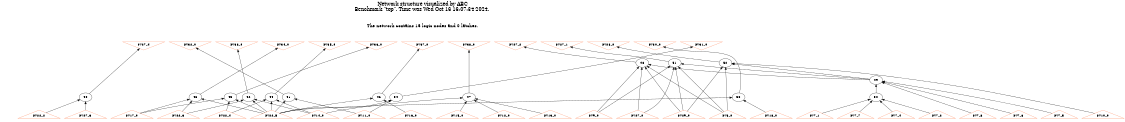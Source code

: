 # Network structure generated by ABC

digraph network {
size = "7.5,10";
center = true;
edge [dir = back];

{
  node [shape = plaintext];
  edge [style = invis];
  LevelTitle1 [label=""];
  LevelTitle2 [label=""];
  Level4 [label = ""];
  Level3 [label = ""];
  Level2 [label = ""];
  Level1 [label = ""];
  Level0 [label = ""];
  LevelTitle1 ->  LevelTitle2 ->  Level4 ->  Level3 ->  Level2 ->  Level1 ->  Level0;
}

{
  rank = same;
  LevelTitle1;
  title1 [shape=plaintext,
          fontsize=20,
          fontname = "Times-Roman",
          label="Network structure visualized by ABC\nBenchmark \"top\". Time was Wed Oct 16 16:07:34 2024. "
         ];
}

{
  rank = same;
  LevelTitle2;
  title2 [shape=plaintext,
          fontsize=18,
          fontname = "Times-Roman",
          label="The network contains 15 logic nodes and 0 latches.\n"
         ];
}

{
  rank = same;
  Level4;
  Node26 [label = "pv27_4", shape = invtriangle, color = coral, fillcolor = coral];
  Node27 [label = "pv32_0", shape = invtriangle, color = coral, fillcolor = coral];
  Node28 [label = "pv33_0", shape = invtriangle, color = coral, fillcolor = coral];
  Node29 [label = "pv34_0", shape = invtriangle, color = coral, fillcolor = coral];
  Node30 [label = "pv35_0", shape = invtriangle, color = coral, fillcolor = coral];
  Node31 [label = "pv36_0", shape = invtriangle, color = coral, fillcolor = coral];
  Node32 [label = "pv37_0", shape = invtriangle, color = coral, fillcolor = coral];
  Node33 [label = "pv38_0", shape = invtriangle, color = coral, fillcolor = coral];
  Node34 [label = "pv27_2", shape = invtriangle, color = coral, fillcolor = coral];
  Node35 [label = "pv27_1", shape = invtriangle, color = coral, fillcolor = coral];
  Node36 [label = "pv28_0", shape = invtriangle, color = coral, fillcolor = coral];
  Node37 [label = "pv30_0", shape = invtriangle, color = coral, fillcolor = coral];
  Node38 [label = "pv31_0", shape = invtriangle, color = coral, fillcolor = coral];
}

{
  rank = same;
  Level3;
  Node48 [label = "48\n", shape = ellipse];
  Node51 [label = "51\n", shape = ellipse];
  Node52 [label = "52\n", shape = ellipse];
}

{
  rank = same;
  Level2;
  Node49 [label = "49\n", shape = ellipse];
}

{
  rank = same;
  Level1;
  Node40 [label = "40\n", shape = ellipse];
  Node41 [label = "41\n", shape = ellipse];
  Node42 [label = "42\n", shape = ellipse];
  Node43 [label = "43\n", shape = ellipse];
  Node44 [label = "44\n", shape = ellipse];
  Node45 [label = "45\n", shape = ellipse];
  Node46 [label = "46\n", shape = ellipse];
  Node47 [label = "47\n", shape = ellipse];
  Node50 [label = "50\n", shape = ellipse];
  Node53 [label = "53\n", shape = ellipse];
  Node54 [label = "54\n", shape = ellipse];
}

{
  rank = same;
  Level0;
  Node1 [label = "pv27_3", shape = triangle, color = coral, fillcolor = coral];
  Node2 [label = "pv7_2", shape = triangle, color = coral, fillcolor = coral];
  Node3 [label = "pv7_1", shape = triangle, color = coral, fillcolor = coral];
  Node4 [label = "pv10_0", shape = triangle, color = coral, fillcolor = coral];
  Node5 [label = "pv11_0", shape = triangle, color = coral, fillcolor = coral];
  Node6 [label = "pv14_0", shape = triangle, color = coral, fillcolor = coral];
  Node7 [label = "pv22_5", shape = triangle, color = coral, fillcolor = coral];
  Node8 [label = "pv27_0", shape = triangle, color = coral, fillcolor = coral];
  Node9 [label = "pv7_7", shape = triangle, color = coral, fillcolor = coral];
  Node10 [label = "pv15_0", shape = triangle, color = coral, fillcolor = coral];
  Node11 [label = "pv22_4", shape = triangle, color = coral, fillcolor = coral];
  Node12 [label = "pv12_0", shape = triangle, color = coral, fillcolor = coral];
  Node13 [label = "pv29_0", shape = triangle, color = coral, fillcolor = coral];
  Node14 [label = "pv13_0", shape = triangle, color = coral, fillcolor = coral];
  Node15 [label = "pv7_4", shape = triangle, color = coral, fillcolor = coral];
  Node16 [label = "pv18_0", shape = triangle, color = coral, fillcolor = coral];
  Node17 [label = "pv7_3", shape = triangle, color = coral, fillcolor = coral];
  Node18 [label = "pv8_0", shape = triangle, color = coral, fillcolor = coral];
  Node19 [label = "pv7_6", shape = triangle, color = coral, fillcolor = coral];
  Node20 [label = "pv9_0", shape = triangle, color = coral, fillcolor = coral];
  Node21 [label = "pv16_0", shape = triangle, color = coral, fillcolor = coral];
  Node22 [label = "pv22_3", shape = triangle, color = coral, fillcolor = coral];
  Node23 [label = "pv7_5", shape = triangle, color = coral, fillcolor = coral];
  Node24 [label = "pv17_0", shape = triangle, color = coral, fillcolor = coral];
  Node25 [label = "pv22_2", shape = triangle, color = coral, fillcolor = coral];
}

title1 -> title2 [style = invis];
title2 -> Node26 [style = invis];
title2 -> Node27 [style = invis];
title2 -> Node28 [style = invis];
title2 -> Node29 [style = invis];
title2 -> Node30 [style = invis];
title2 -> Node31 [style = invis];
title2 -> Node32 [style = invis];
title2 -> Node33 [style = invis];
title2 -> Node34 [style = invis];
title2 -> Node35 [style = invis];
title2 -> Node36 [style = invis];
title2 -> Node37 [style = invis];
title2 -> Node38 [style = invis];
Node26 -> Node27 [style = invis];
Node27 -> Node28 [style = invis];
Node28 -> Node29 [style = invis];
Node29 -> Node30 [style = invis];
Node30 -> Node31 [style = invis];
Node31 -> Node32 [style = invis];
Node32 -> Node33 [style = invis];
Node33 -> Node34 [style = invis];
Node34 -> Node35 [style = invis];
Node35 -> Node36 [style = invis];
Node36 -> Node37 [style = invis];
Node37 -> Node38 [style = invis];
Node26 -> Node40 [style = solid];
Node27 -> Node41 [style = solid];
Node28 -> Node42 [style = solid];
Node29 -> Node43 [style = solid];
Node30 -> Node44 [style = solid];
Node31 -> Node45 [style = solid];
Node32 -> Node46 [style = solid];
Node33 -> Node47 [style = solid];
Node34 -> Node48 [style = solid];
Node35 -> Node51 [style = solid];
Node36 -> Node52 [style = solid];
Node37 -> Node53 [style = solid];
Node38 -> Node54 [style = solid];
Node40 -> Node1 [style = solid];
Node40 -> Node25 [style = solid];
Node41 -> Node5 [style = solid];
Node41 -> Node7 [style = solid];
Node42 -> Node6 [style = solid];
Node42 -> Node7 [style = solid];
Node42 -> Node22 [style = solid];
Node43 -> Node7 [style = solid];
Node43 -> Node22 [style = solid];
Node43 -> Node24 [style = solid];
Node44 -> Node6 [style = solid];
Node44 -> Node7 [style = solid];
Node44 -> Node11 [style = solid];
Node45 -> Node7 [style = solid];
Node45 -> Node11 [style = solid];
Node45 -> Node24 [style = solid];
Node46 -> Node7 [style = solid];
Node46 -> Node21 [style = solid];
Node47 -> Node6 [style = solid];
Node47 -> Node10 [style = solid];
Node47 -> Node12 [style = solid];
Node47 -> Node14 [style = solid];
Node48 -> Node49 [style = solid];
Node48 -> Node8 [style = solid];
Node48 -> Node13 [style = solid];
Node48 -> Node18 [style = solid];
Node48 -> Node20 [style = solid];
Node49 -> Node50 [style = solid];
Node49 -> Node17 [style = solid];
Node49 -> Node19 [style = solid];
Node49 -> Node23 [style = solid];
Node50 -> Node2 [style = solid];
Node50 -> Node3 [style = solid];
Node50 -> Node9 [style = solid];
Node50 -> Node15 [style = solid];
Node51 -> Node49 [style = solid];
Node51 -> Node8 [style = solid];
Node51 -> Node13 [style = solid];
Node51 -> Node18 [style = solid];
Node51 -> Node20 [style = solid];
Node52 -> Node49 [style = solid];
Node52 -> Node4 [style = solid];
Node52 -> Node13 [style = solid];
Node52 -> Node18 [style = solid];
Node53 -> Node7 [style = solid];
Node53 -> Node16 [style = solid];
Node54 -> Node5 [style = solid];
Node54 -> Node7 [style = solid];
}

